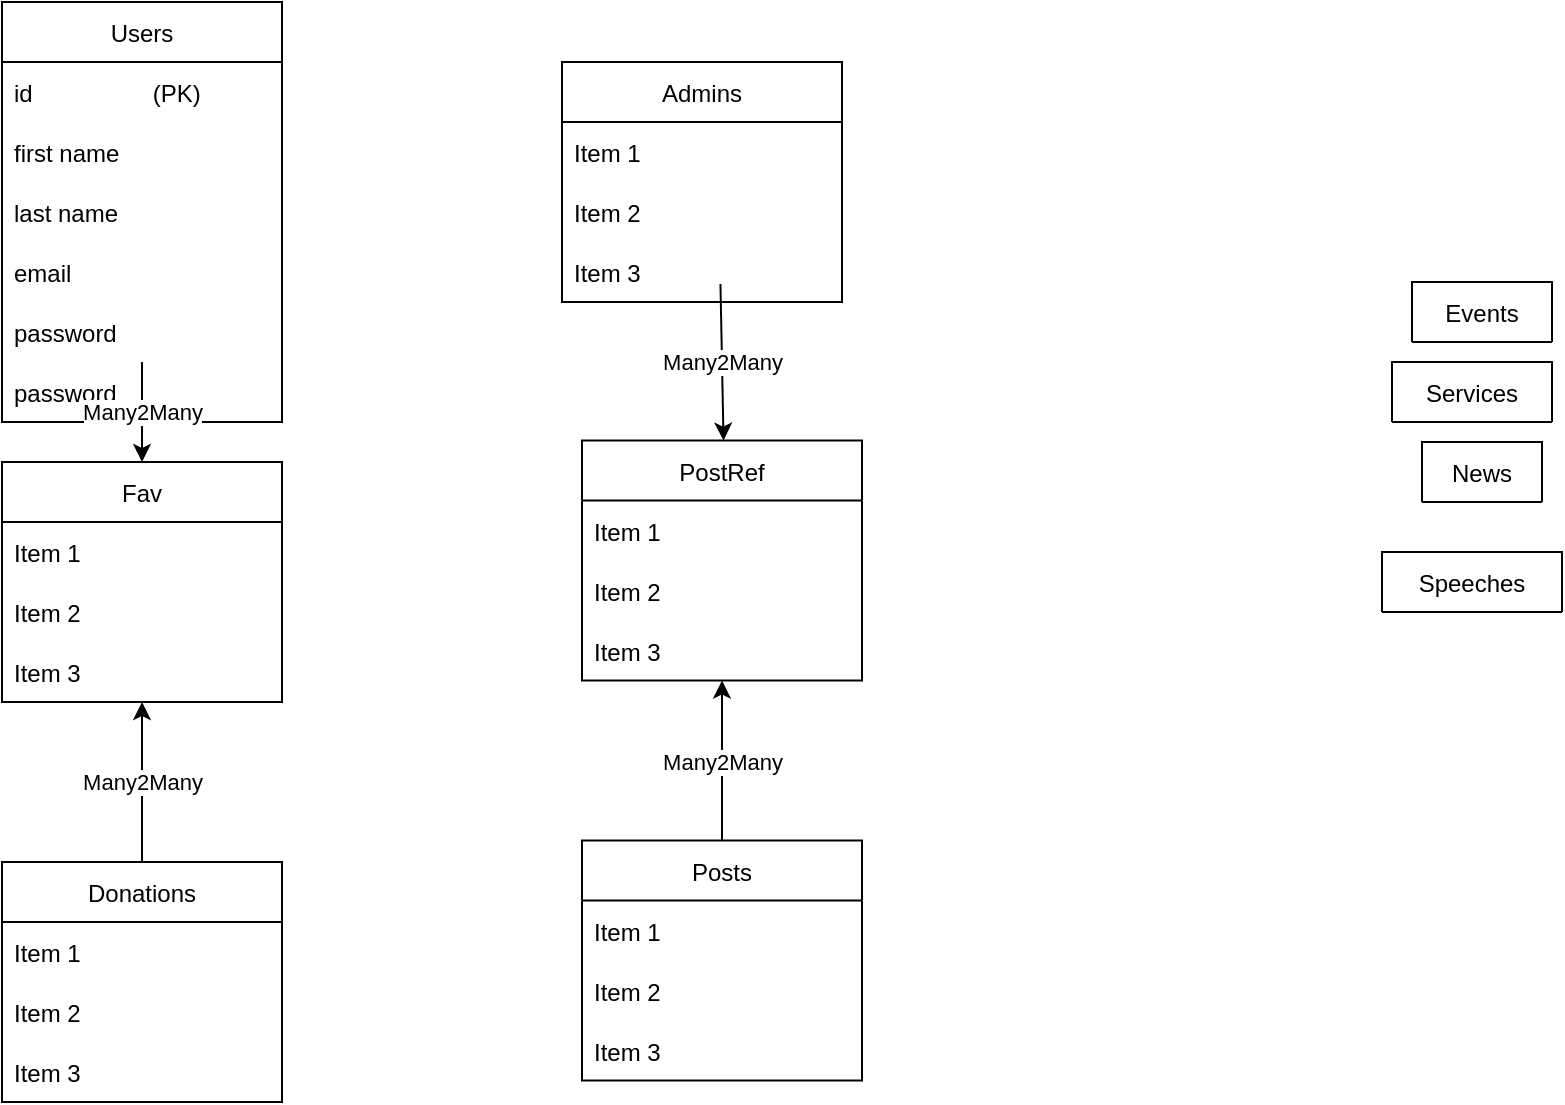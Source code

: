 <mxfile>
    <diagram id="GmoMemeto6MHWTSRZXWw" name="Page-1">
        <mxGraphModel dx="1196" dy="421" grid="1" gridSize="10" guides="1" tooltips="1" connect="1" arrows="1" fold="1" page="1" pageScale="1" pageWidth="827" pageHeight="1169" math="0" shadow="0">
            <root>
                <mxCell id="0"/>
                <mxCell id="1" parent="0"/>
                <mxCell id="2" value="Users" style="swimlane;fontStyle=0;childLayout=stackLayout;horizontal=1;startSize=30;horizontalStack=0;resizeParent=1;resizeParentMax=0;resizeLast=0;collapsible=1;marginBottom=0;" parent="1" vertex="1">
                    <mxGeometry x="40" y="10" width="140" height="210" as="geometry"/>
                </mxCell>
                <mxCell id="3" value="id                  (PK)" style="text;strokeColor=none;fillColor=none;align=left;verticalAlign=middle;spacingLeft=4;spacingRight=4;overflow=hidden;points=[[0,0.5],[1,0.5]];portConstraint=eastwest;rotatable=0;" parent="2" vertex="1">
                    <mxGeometry y="30" width="140" height="30" as="geometry"/>
                </mxCell>
                <mxCell id="4" value="first name" style="text;strokeColor=none;fillColor=none;align=left;verticalAlign=middle;spacingLeft=4;spacingRight=4;overflow=hidden;points=[[0,0.5],[1,0.5]];portConstraint=eastwest;rotatable=0;" parent="2" vertex="1">
                    <mxGeometry y="60" width="140" height="30" as="geometry"/>
                </mxCell>
                <mxCell id="5" value="last name" style="text;strokeColor=none;fillColor=none;align=left;verticalAlign=middle;spacingLeft=4;spacingRight=4;overflow=hidden;points=[[0,0.5],[1,0.5]];portConstraint=eastwest;rotatable=0;" parent="2" vertex="1">
                    <mxGeometry y="90" width="140" height="30" as="geometry"/>
                </mxCell>
                <mxCell id="75" value="email" style="text;strokeColor=none;fillColor=none;align=left;verticalAlign=middle;spacingLeft=4;spacingRight=4;overflow=hidden;points=[[0,0.5],[1,0.5]];portConstraint=eastwest;rotatable=0;" vertex="1" parent="2">
                    <mxGeometry y="120" width="140" height="30" as="geometry"/>
                </mxCell>
                <mxCell id="76" value="password" style="text;strokeColor=none;fillColor=none;align=left;verticalAlign=middle;spacingLeft=4;spacingRight=4;overflow=hidden;points=[[0,0.5],[1,0.5]];portConstraint=eastwest;rotatable=0;" vertex="1" parent="2">
                    <mxGeometry y="150" width="140" height="30" as="geometry"/>
                </mxCell>
                <mxCell id="77" value="password" style="text;strokeColor=none;fillColor=none;align=left;verticalAlign=middle;spacingLeft=4;spacingRight=4;overflow=hidden;points=[[0,0.5],[1,0.5]];portConstraint=eastwest;rotatable=0;" vertex="1" parent="2">
                    <mxGeometry y="180" width="140" height="30" as="geometry"/>
                </mxCell>
                <mxCell id="14" value="Speeches" style="swimlane;fontStyle=0;childLayout=stackLayout;horizontal=1;startSize=30;horizontalStack=0;resizeParent=1;resizeParentMax=0;resizeLast=0;collapsible=1;marginBottom=0;" parent="1" vertex="1" collapsed="1">
                    <mxGeometry x="730" y="285" width="90" height="30" as="geometry">
                        <mxRectangle x="390" y="50" width="140" height="120" as="alternateBounds"/>
                    </mxGeometry>
                </mxCell>
                <mxCell id="15" value="Item 1" style="text;strokeColor=none;fillColor=none;align=left;verticalAlign=middle;spacingLeft=4;spacingRight=4;overflow=hidden;points=[[0,0.5],[1,0.5]];portConstraint=eastwest;rotatable=0;" parent="14" vertex="1">
                    <mxGeometry y="30" width="90" height="30" as="geometry"/>
                </mxCell>
                <mxCell id="16" value="Item 2" style="text;strokeColor=none;fillColor=none;align=left;verticalAlign=middle;spacingLeft=4;spacingRight=4;overflow=hidden;points=[[0,0.5],[1,0.5]];portConstraint=eastwest;rotatable=0;" parent="14" vertex="1">
                    <mxGeometry y="60" width="90" height="30" as="geometry"/>
                </mxCell>
                <mxCell id="17" value="Item 3" style="text;strokeColor=none;fillColor=none;align=left;verticalAlign=middle;spacingLeft=4;spacingRight=4;overflow=hidden;points=[[0,0.5],[1,0.5]];portConstraint=eastwest;rotatable=0;" parent="14" vertex="1">
                    <mxGeometry y="90" width="90" height="30" as="geometry"/>
                </mxCell>
                <mxCell id="18" value="Donations" style="swimlane;fontStyle=0;childLayout=stackLayout;horizontal=1;startSize=30;horizontalStack=0;resizeParent=1;resizeParentMax=0;resizeLast=0;collapsible=1;marginBottom=0;" parent="1" vertex="1">
                    <mxGeometry x="40" y="440" width="140" height="120" as="geometry"/>
                </mxCell>
                <mxCell id="19" value="Item 1" style="text;strokeColor=none;fillColor=none;align=left;verticalAlign=middle;spacingLeft=4;spacingRight=4;overflow=hidden;points=[[0,0.5],[1,0.5]];portConstraint=eastwest;rotatable=0;" parent="18" vertex="1">
                    <mxGeometry y="30" width="140" height="30" as="geometry"/>
                </mxCell>
                <mxCell id="20" value="Item 2" style="text;strokeColor=none;fillColor=none;align=left;verticalAlign=middle;spacingLeft=4;spacingRight=4;overflow=hidden;points=[[0,0.5],[1,0.5]];portConstraint=eastwest;rotatable=0;" parent="18" vertex="1">
                    <mxGeometry y="60" width="140" height="30" as="geometry"/>
                </mxCell>
                <mxCell id="21" value="Item 3" style="text;strokeColor=none;fillColor=none;align=left;verticalAlign=middle;spacingLeft=4;spacingRight=4;overflow=hidden;points=[[0,0.5],[1,0.5]];portConstraint=eastwest;rotatable=0;" parent="18" vertex="1">
                    <mxGeometry y="90" width="140" height="30" as="geometry"/>
                </mxCell>
                <mxCell id="22" value="Admins" style="swimlane;fontStyle=0;childLayout=stackLayout;horizontal=1;startSize=30;horizontalStack=0;resizeParent=1;resizeParentMax=0;resizeLast=0;collapsible=1;marginBottom=0;" parent="1" vertex="1">
                    <mxGeometry x="320" y="40" width="140" height="120" as="geometry"/>
                </mxCell>
                <mxCell id="23" value="Item 1" style="text;strokeColor=none;fillColor=none;align=left;verticalAlign=middle;spacingLeft=4;spacingRight=4;overflow=hidden;points=[[0,0.5],[1,0.5]];portConstraint=eastwest;rotatable=0;" parent="22" vertex="1">
                    <mxGeometry y="30" width="140" height="30" as="geometry"/>
                </mxCell>
                <mxCell id="24" value="Item 2" style="text;strokeColor=none;fillColor=none;align=left;verticalAlign=middle;spacingLeft=4;spacingRight=4;overflow=hidden;points=[[0,0.5],[1,0.5]];portConstraint=eastwest;rotatable=0;" parent="22" vertex="1">
                    <mxGeometry y="60" width="140" height="30" as="geometry"/>
                </mxCell>
                <mxCell id="25" value="Item 3" style="text;strokeColor=none;fillColor=none;align=left;verticalAlign=middle;spacingLeft=4;spacingRight=4;overflow=hidden;points=[[0,0.5],[1,0.5]];portConstraint=eastwest;rotatable=0;" parent="22" vertex="1">
                    <mxGeometry y="90" width="140" height="30" as="geometry"/>
                </mxCell>
                <mxCell id="26" value="News" style="swimlane;fontStyle=0;childLayout=stackLayout;horizontal=1;startSize=30;horizontalStack=0;resizeParent=1;resizeParentMax=0;resizeLast=0;collapsible=1;marginBottom=0;" parent="1" vertex="1" collapsed="1">
                    <mxGeometry x="750" y="230" width="60" height="30" as="geometry">
                        <mxRectangle x="560" y="40" width="140" height="120" as="alternateBounds"/>
                    </mxGeometry>
                </mxCell>
                <mxCell id="27" value="Item 1" style="text;strokeColor=none;fillColor=none;align=left;verticalAlign=middle;spacingLeft=4;spacingRight=4;overflow=hidden;points=[[0,0.5],[1,0.5]];portConstraint=eastwest;rotatable=0;" parent="26" vertex="1">
                    <mxGeometry y="30" width="60" height="30" as="geometry"/>
                </mxCell>
                <mxCell id="28" value="Item 2" style="text;strokeColor=none;fillColor=none;align=left;verticalAlign=middle;spacingLeft=4;spacingRight=4;overflow=hidden;points=[[0,0.5],[1,0.5]];portConstraint=eastwest;rotatable=0;" parent="26" vertex="1">
                    <mxGeometry y="60" width="60" height="30" as="geometry"/>
                </mxCell>
                <mxCell id="29" value="Item 3" style="text;strokeColor=none;fillColor=none;align=left;verticalAlign=middle;spacingLeft=4;spacingRight=4;overflow=hidden;points=[[0,0.5],[1,0.5]];portConstraint=eastwest;rotatable=0;" parent="26" vertex="1">
                    <mxGeometry y="90" width="60" height="30" as="geometry"/>
                </mxCell>
                <mxCell id="30" value="Events" style="swimlane;fontStyle=0;childLayout=stackLayout;horizontal=1;startSize=30;horizontalStack=0;resizeParent=1;resizeParentMax=0;resizeLast=0;collapsible=1;marginBottom=0;" parent="1" vertex="1" collapsed="1">
                    <mxGeometry x="745" y="150" width="70" height="30" as="geometry">
                        <mxRectangle x="500" y="380" width="140" height="120" as="alternateBounds"/>
                    </mxGeometry>
                </mxCell>
                <mxCell id="31" value="Item 1" style="text;strokeColor=none;fillColor=none;align=left;verticalAlign=middle;spacingLeft=4;spacingRight=4;overflow=hidden;points=[[0,0.5],[1,0.5]];portConstraint=eastwest;rotatable=0;" parent="30" vertex="1">
                    <mxGeometry y="30" width="70" height="30" as="geometry"/>
                </mxCell>
                <mxCell id="32" value="Item 2" style="text;strokeColor=none;fillColor=none;align=left;verticalAlign=middle;spacingLeft=4;spacingRight=4;overflow=hidden;points=[[0,0.5],[1,0.5]];portConstraint=eastwest;rotatable=0;" parent="30" vertex="1">
                    <mxGeometry y="60" width="70" height="30" as="geometry"/>
                </mxCell>
                <mxCell id="33" value="Item 3" style="text;strokeColor=none;fillColor=none;align=left;verticalAlign=middle;spacingLeft=4;spacingRight=4;overflow=hidden;points=[[0,0.5],[1,0.5]];portConstraint=eastwest;rotatable=0;" parent="30" vertex="1">
                    <mxGeometry y="90" width="70" height="30" as="geometry"/>
                </mxCell>
                <mxCell id="34" value="Services" style="swimlane;fontStyle=0;childLayout=stackLayout;horizontal=1;startSize=30;horizontalStack=0;resizeParent=1;resizeParentMax=0;resizeLast=0;collapsible=1;marginBottom=0;" parent="1" vertex="1" collapsed="1">
                    <mxGeometry x="735" y="190" width="80" height="30" as="geometry">
                        <mxRectangle x="510" y="210" width="140" height="120" as="alternateBounds"/>
                    </mxGeometry>
                </mxCell>
                <mxCell id="35" value="Item 1" style="text;strokeColor=none;fillColor=none;align=left;verticalAlign=middle;spacingLeft=4;spacingRight=4;overflow=hidden;points=[[0,0.5],[1,0.5]];portConstraint=eastwest;rotatable=0;" parent="34" vertex="1">
                    <mxGeometry y="30" width="80" height="30" as="geometry"/>
                </mxCell>
                <mxCell id="36" value="Item 2" style="text;strokeColor=none;fillColor=none;align=left;verticalAlign=middle;spacingLeft=4;spacingRight=4;overflow=hidden;points=[[0,0.5],[1,0.5]];portConstraint=eastwest;rotatable=0;" parent="34" vertex="1">
                    <mxGeometry y="60" width="80" height="30" as="geometry"/>
                </mxCell>
                <mxCell id="37" value="Item 3" style="text;strokeColor=none;fillColor=none;align=left;verticalAlign=middle;spacingLeft=4;spacingRight=4;overflow=hidden;points=[[0,0.5],[1,0.5]];portConstraint=eastwest;rotatable=0;" parent="34" vertex="1">
                    <mxGeometry y="90" width="80" height="30" as="geometry"/>
                </mxCell>
                <mxCell id="38" value="Fav" style="swimlane;fontStyle=0;childLayout=stackLayout;horizontal=1;startSize=30;horizontalStack=0;resizeParent=1;resizeParentMax=0;resizeLast=0;collapsible=1;marginBottom=0;" parent="1" vertex="1">
                    <mxGeometry x="40" y="240" width="140" height="120" as="geometry"/>
                </mxCell>
                <mxCell id="39" value="Item 1" style="text;strokeColor=none;fillColor=none;align=left;verticalAlign=middle;spacingLeft=4;spacingRight=4;overflow=hidden;points=[[0,0.5],[1,0.5]];portConstraint=eastwest;rotatable=0;" parent="38" vertex="1">
                    <mxGeometry y="30" width="140" height="30" as="geometry"/>
                </mxCell>
                <mxCell id="40" value="Item 2" style="text;strokeColor=none;fillColor=none;align=left;verticalAlign=middle;spacingLeft=4;spacingRight=4;overflow=hidden;points=[[0,0.5],[1,0.5]];portConstraint=eastwest;rotatable=0;" parent="38" vertex="1">
                    <mxGeometry y="60" width="140" height="30" as="geometry"/>
                </mxCell>
                <mxCell id="41" value="Item 3" style="text;strokeColor=none;fillColor=none;align=left;verticalAlign=middle;spacingLeft=4;spacingRight=4;overflow=hidden;points=[[0,0.5],[1,0.5]];portConstraint=eastwest;rotatable=0;" parent="38" vertex="1">
                    <mxGeometry y="90" width="140" height="30" as="geometry"/>
                </mxCell>
                <mxCell id="46" value="" style="endArrow=classic;html=1;entryX=0.5;entryY=0;entryDx=0;entryDy=0;" parent="1" target="38" edge="1">
                    <mxGeometry relative="1" as="geometry">
                        <mxPoint x="110" y="190" as="sourcePoint"/>
                        <mxPoint x="190" y="220" as="targetPoint"/>
                    </mxGeometry>
                </mxCell>
                <mxCell id="47" value="Many2Many" style="edgeLabel;resizable=0;html=1;align=center;verticalAlign=middle;" parent="46" connectable="0" vertex="1">
                    <mxGeometry relative="1" as="geometry"/>
                </mxCell>
                <mxCell id="62" value="" style="endArrow=classic;html=1;exitX=0.5;exitY=0;exitDx=0;exitDy=0;" parent="46" source="54" target="61" edge="1">
                    <mxGeometry relative="1" as="geometry">
                        <mxPoint x="399.23" y="355.14" as="sourcePoint"/>
                        <mxPoint x="400.77" y="413.4" as="targetPoint"/>
                    </mxGeometry>
                </mxCell>
                <mxCell id="63" value="Many2Many" style="edgeLabel;resizable=0;html=1;align=center;verticalAlign=middle;" parent="62" connectable="0" vertex="1">
                    <mxGeometry relative="1" as="geometry"/>
                </mxCell>
                <mxCell id="48" value="" style="endArrow=classic;html=1;exitX=0.5;exitY=0;exitDx=0;exitDy=0;" parent="1" source="18" target="41" edge="1">
                    <mxGeometry relative="1" as="geometry">
                        <mxPoint x="109.23" y="365.87" as="sourcePoint"/>
                        <mxPoint x="110.77" y="424.13" as="targetPoint"/>
                    </mxGeometry>
                </mxCell>
                <mxCell id="49" value="Many2Many" style="edgeLabel;resizable=0;html=1;align=center;verticalAlign=middle;" parent="48" connectable="0" vertex="1">
                    <mxGeometry relative="1" as="geometry"/>
                </mxCell>
                <mxCell id="54" value="Posts" style="swimlane;fontStyle=0;childLayout=stackLayout;horizontal=1;startSize=30;horizontalStack=0;resizeParent=1;resizeParentMax=0;resizeLast=0;collapsible=1;marginBottom=0;" parent="1" vertex="1">
                    <mxGeometry x="330" y="429.27" width="140" height="120" as="geometry"/>
                </mxCell>
                <mxCell id="55" value="Item 1" style="text;strokeColor=none;fillColor=none;align=left;verticalAlign=middle;spacingLeft=4;spacingRight=4;overflow=hidden;points=[[0,0.5],[1,0.5]];portConstraint=eastwest;rotatable=0;" parent="54" vertex="1">
                    <mxGeometry y="30" width="140" height="30" as="geometry"/>
                </mxCell>
                <mxCell id="56" value="Item 2" style="text;strokeColor=none;fillColor=none;align=left;verticalAlign=middle;spacingLeft=4;spacingRight=4;overflow=hidden;points=[[0,0.5],[1,0.5]];portConstraint=eastwest;rotatable=0;" parent="54" vertex="1">
                    <mxGeometry y="60" width="140" height="30" as="geometry"/>
                </mxCell>
                <mxCell id="57" value="Item 3" style="text;strokeColor=none;fillColor=none;align=left;verticalAlign=middle;spacingLeft=4;spacingRight=4;overflow=hidden;points=[[0,0.5],[1,0.5]];portConstraint=eastwest;rotatable=0;" parent="54" vertex="1">
                    <mxGeometry y="90" width="140" height="30" as="geometry"/>
                </mxCell>
                <mxCell id="58" value="PostRef" style="swimlane;fontStyle=0;childLayout=stackLayout;horizontal=1;startSize=30;horizontalStack=0;resizeParent=1;resizeParentMax=0;resizeLast=0;collapsible=1;marginBottom=0;" parent="1" vertex="1">
                    <mxGeometry x="330" y="229.27" width="140" height="120" as="geometry"/>
                </mxCell>
                <mxCell id="59" value="Item 1" style="text;strokeColor=none;fillColor=none;align=left;verticalAlign=middle;spacingLeft=4;spacingRight=4;overflow=hidden;points=[[0,0.5],[1,0.5]];portConstraint=eastwest;rotatable=0;" parent="58" vertex="1">
                    <mxGeometry y="30" width="140" height="30" as="geometry"/>
                </mxCell>
                <mxCell id="60" value="Item 2" style="text;strokeColor=none;fillColor=none;align=left;verticalAlign=middle;spacingLeft=4;spacingRight=4;overflow=hidden;points=[[0,0.5],[1,0.5]];portConstraint=eastwest;rotatable=0;" parent="58" vertex="1">
                    <mxGeometry y="60" width="140" height="30" as="geometry"/>
                </mxCell>
                <mxCell id="61" value="Item 3" style="text;strokeColor=none;fillColor=none;align=left;verticalAlign=middle;spacingLeft=4;spacingRight=4;overflow=hidden;points=[[0,0.5],[1,0.5]];portConstraint=eastwest;rotatable=0;" parent="58" vertex="1">
                    <mxGeometry y="90" width="140" height="30" as="geometry"/>
                </mxCell>
                <mxCell id="73" value="" style="endArrow=classic;html=1;exitX=0.489;exitY=1.058;exitDx=0;exitDy=0;exitPerimeter=0;entryX=0.5;entryY=0;entryDx=0;entryDy=0;" parent="1" edge="1">
                    <mxGeometry relative="1" as="geometry">
                        <mxPoint x="399.23" y="151.01" as="sourcePoint"/>
                        <mxPoint x="400.77" y="229.27" as="targetPoint"/>
                    </mxGeometry>
                </mxCell>
                <mxCell id="74" value="Many2Many" style="edgeLabel;resizable=0;html=1;align=center;verticalAlign=middle;" parent="73" connectable="0" vertex="1">
                    <mxGeometry relative="1" as="geometry"/>
                </mxCell>
            </root>
        </mxGraphModel>
    </diagram>
</mxfile>
